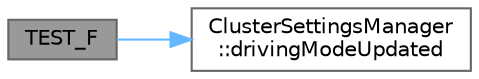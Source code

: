 digraph "TEST_F"
{
 // LATEX_PDF_SIZE
  bgcolor="transparent";
  edge [fontname=Helvetica,fontsize=10,labelfontname=Helvetica,labelfontsize=10];
  node [fontname=Helvetica,fontsize=10,shape=box,height=0.2,width=0.4];
  rankdir="LR";
  Node1 [id="Node000001",label="TEST_F",height=0.2,width=0.4,color="gray40", fillcolor="grey60", style="filled", fontcolor="black",tooltip="Ensures that the driving mode can be toggled between Manual and Automatic."];
  Node1 -> Node2 [id="edge1_Node000001_Node000002",color="steelblue1",style="solid",tooltip=" "];
  Node2 [id="Node000002",label="ClusterSettingsManager\l::drivingModeUpdated",height=0.2,width=0.4,color="grey40", fillcolor="white", style="filled",URL="$classClusterSettingsManager.html#ae7b90b3f91043042f48ceb3d687de35a",tooltip=" "];
}
